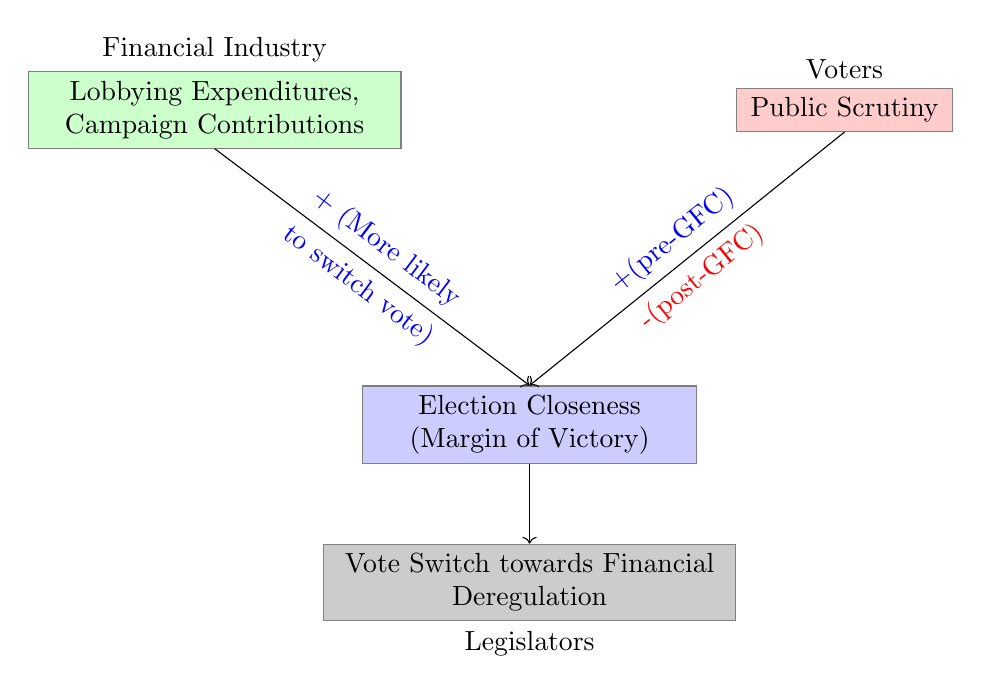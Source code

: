     \node (SpecialInterests) at (-4,4)[rectangle,draw=black!50,fill=green!20,text width=4.5cm,text badly centered,label={[align=center]above:Financial Industry}] {Lobbying Expenditures, Campaign Contributions};
    \node (GeneralInterests) at (4,4) [rectangle,draw=black!50,fill=red!20,text width=2.5cm,text badly centered,label={[align=center]above:Voters}] {Public Scrutiny};
    \node (ElectionCloseness) at (0,0) [rectangle,draw=black!50,fill=blue!20,text width = 4cm, text badly centered]{Election Closeness (Margin of Victory)};
    \node (VoteSwitch) at (0,-2) [rectangle,draw=black!50,fill=black!20,text width = 5cm, text badly centered,label={[align=center]below:Legislators}] {Vote Switch towards Financial Deregulation};
    \draw [->] (ElectionCloseness.south) -- (VoteSwitch.north);
    \draw [->] (GeneralInterests.south) -- node[midway,sloped,above] {\textcolor{blue}{+(pre-GFC)}} node[midway,sloped,below] {\textcolor{red}{-(post-GFC)}} (ElectionCloseness.north);
    \draw [->] (SpecialInterests.south) --node[midway,sloped,above]{\textcolor{blue}{+ (More likely}} node[midway,sloped,below]{\textcolor{blue}{to switch vote)}} (ElectionCloseness.north);